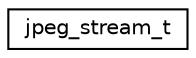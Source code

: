 digraph "圖形化之類別階層"
{
 // LATEX_PDF_SIZE
  edge [fontname="Helvetica",fontsize="10",labelfontname="Helvetica",labelfontsize="10"];
  node [fontname="Helvetica",fontsize="10",shape=record];
  rankdir="LR";
  Node0 [label="jpeg_stream_t",height=0.2,width=0.4,color="black", fillcolor="white", style="filled",URL="$structjpeg__stream__t.html",tooltip=" "];
}
